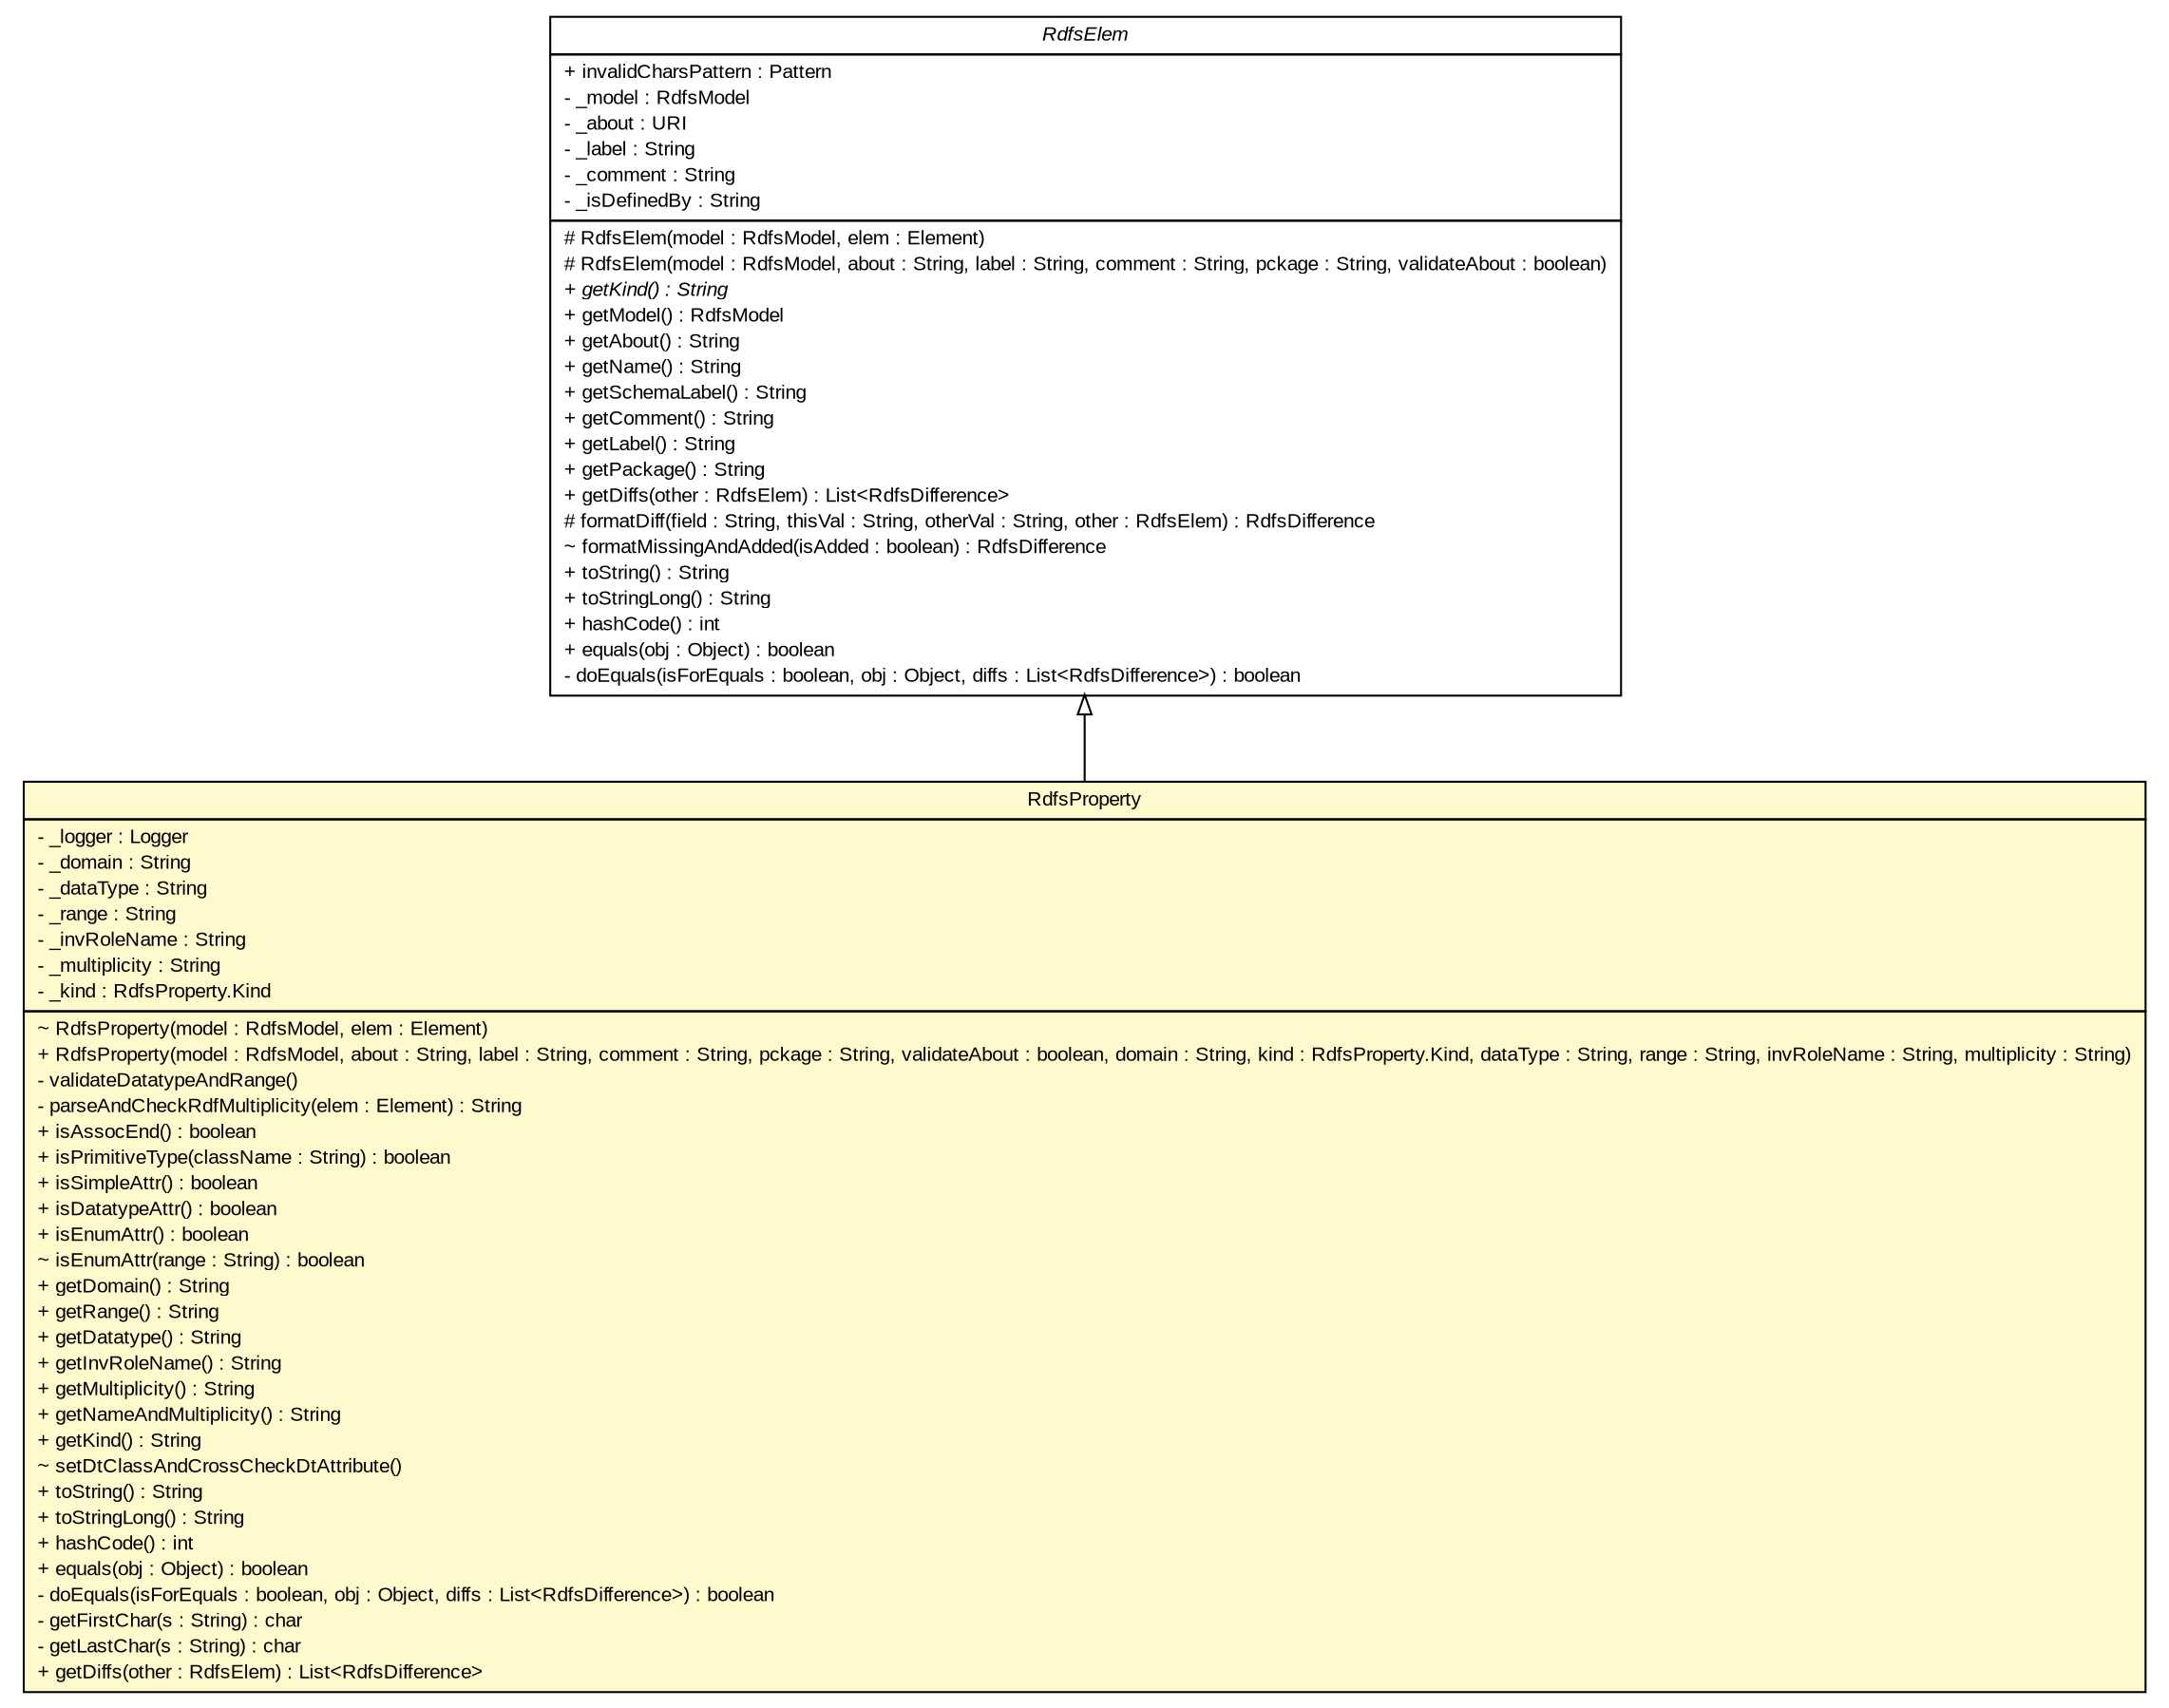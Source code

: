 #!/usr/local/bin/dot
#
# Class diagram 
# Generated by UMLGraph version R5_6_6-6-g3bdff0 (http://www.umlgraph.org/)
#

digraph G {
	edge [fontname="arial",fontsize=10,labelfontname="arial",labelfontsize=10];
	node [fontname="arial",fontsize=10,shape=plaintext];
	nodesep=0.25;
	ranksep=0.5;
	// org.tanjakostic.jcleancim.experimental.builder.rdfs.RdfsProperty
	c170739 [label=<<table title="org.tanjakostic.jcleancim.experimental.builder.rdfs.RdfsProperty" border="0" cellborder="1" cellspacing="0" cellpadding="2" port="p" bgcolor="lemonChiffon" href="./RdfsProperty.html">
		<tr><td><table border="0" cellspacing="0" cellpadding="1">
<tr><td align="center" balign="center"> RdfsProperty </td></tr>
		</table></td></tr>
		<tr><td><table border="0" cellspacing="0" cellpadding="1">
<tr><td align="left" balign="left"> - _logger : Logger </td></tr>
<tr><td align="left" balign="left"> - _domain : String </td></tr>
<tr><td align="left" balign="left"> - _dataType : String </td></tr>
<tr><td align="left" balign="left"> - _range : String </td></tr>
<tr><td align="left" balign="left"> - _invRoleName : String </td></tr>
<tr><td align="left" balign="left"> - _multiplicity : String </td></tr>
<tr><td align="left" balign="left"> - _kind : RdfsProperty.Kind </td></tr>
		</table></td></tr>
		<tr><td><table border="0" cellspacing="0" cellpadding="1">
<tr><td align="left" balign="left"> ~ RdfsProperty(model : RdfsModel, elem : Element) </td></tr>
<tr><td align="left" balign="left"> + RdfsProperty(model : RdfsModel, about : String, label : String, comment : String, pckage : String, validateAbout : boolean, domain : String, kind : RdfsProperty.Kind, dataType : String, range : String, invRoleName : String, multiplicity : String) </td></tr>
<tr><td align="left" balign="left"> - validateDatatypeAndRange() </td></tr>
<tr><td align="left" balign="left"> - parseAndCheckRdfMultiplicity(elem : Element) : String </td></tr>
<tr><td align="left" balign="left"> + isAssocEnd() : boolean </td></tr>
<tr><td align="left" balign="left"> + isPrimitiveType(className : String) : boolean </td></tr>
<tr><td align="left" balign="left"> + isSimpleAttr() : boolean </td></tr>
<tr><td align="left" balign="left"> + isDatatypeAttr() : boolean </td></tr>
<tr><td align="left" balign="left"> + isEnumAttr() : boolean </td></tr>
<tr><td align="left" balign="left"> ~ isEnumAttr(range : String) : boolean </td></tr>
<tr><td align="left" balign="left"> + getDomain() : String </td></tr>
<tr><td align="left" balign="left"> + getRange() : String </td></tr>
<tr><td align="left" balign="left"> + getDatatype() : String </td></tr>
<tr><td align="left" balign="left"> + getInvRoleName() : String </td></tr>
<tr><td align="left" balign="left"> + getMultiplicity() : String </td></tr>
<tr><td align="left" balign="left"> + getNameAndMultiplicity() : String </td></tr>
<tr><td align="left" balign="left"> + getKind() : String </td></tr>
<tr><td align="left" balign="left"> ~ setDtClassAndCrossCheckDtAttribute() </td></tr>
<tr><td align="left" balign="left"> + toString() : String </td></tr>
<tr><td align="left" balign="left"> + toStringLong() : String </td></tr>
<tr><td align="left" balign="left"> + hashCode() : int </td></tr>
<tr><td align="left" balign="left"> + equals(obj : Object) : boolean </td></tr>
<tr><td align="left" balign="left"> - doEquals(isForEquals : boolean, obj : Object, diffs : List&lt;RdfsDifference&gt;) : boolean </td></tr>
<tr><td align="left" balign="left"> - getFirstChar(s : String) : char </td></tr>
<tr><td align="left" balign="left"> - getLastChar(s : String) : char </td></tr>
<tr><td align="left" balign="left"> + getDiffs(other : RdfsElem) : List&lt;RdfsDifference&gt; </td></tr>
		</table></td></tr>
		</table>>, URL="./RdfsProperty.html", fontname="arial", fontcolor="black", fontsize=10.0];
	// org.tanjakostic.jcleancim.experimental.builder.rdfs.RdfsElem
	c170745 [label=<<table title="org.tanjakostic.jcleancim.experimental.builder.rdfs.RdfsElem" border="0" cellborder="1" cellspacing="0" cellpadding="2" port="p" href="./RdfsElem.html">
		<tr><td><table border="0" cellspacing="0" cellpadding="1">
<tr><td align="center" balign="center"><font face="Arial Italic"> RdfsElem </font></td></tr>
		</table></td></tr>
		<tr><td><table border="0" cellspacing="0" cellpadding="1">
<tr><td align="left" balign="left"> + invalidCharsPattern : Pattern </td></tr>
<tr><td align="left" balign="left"> - _model : RdfsModel </td></tr>
<tr><td align="left" balign="left"> - _about : URI </td></tr>
<tr><td align="left" balign="left"> - _label : String </td></tr>
<tr><td align="left" balign="left"> - _comment : String </td></tr>
<tr><td align="left" balign="left"> - _isDefinedBy : String </td></tr>
		</table></td></tr>
		<tr><td><table border="0" cellspacing="0" cellpadding="1">
<tr><td align="left" balign="left"> # RdfsElem(model : RdfsModel, elem : Element) </td></tr>
<tr><td align="left" balign="left"> # RdfsElem(model : RdfsModel, about : String, label : String, comment : String, pckage : String, validateAbout : boolean) </td></tr>
<tr><td align="left" balign="left"><font face="Arial Italic" point-size="10.0"> + getKind() : String </font></td></tr>
<tr><td align="left" balign="left"> + getModel() : RdfsModel </td></tr>
<tr><td align="left" balign="left"> + getAbout() : String </td></tr>
<tr><td align="left" balign="left"> + getName() : String </td></tr>
<tr><td align="left" balign="left"> + getSchemaLabel() : String </td></tr>
<tr><td align="left" balign="left"> + getComment() : String </td></tr>
<tr><td align="left" balign="left"> + getLabel() : String </td></tr>
<tr><td align="left" balign="left"> + getPackage() : String </td></tr>
<tr><td align="left" balign="left"> + getDiffs(other : RdfsElem) : List&lt;RdfsDifference&gt; </td></tr>
<tr><td align="left" balign="left"> # formatDiff(field : String, thisVal : String, otherVal : String, other : RdfsElem) : RdfsDifference </td></tr>
<tr><td align="left" balign="left"> ~ formatMissingAndAdded(isAdded : boolean) : RdfsDifference </td></tr>
<tr><td align="left" balign="left"> + toString() : String </td></tr>
<tr><td align="left" balign="left"> + toStringLong() : String </td></tr>
<tr><td align="left" balign="left"> + hashCode() : int </td></tr>
<tr><td align="left" balign="left"> + equals(obj : Object) : boolean </td></tr>
<tr><td align="left" balign="left"> - doEquals(isForEquals : boolean, obj : Object, diffs : List&lt;RdfsDifference&gt;) : boolean </td></tr>
		</table></td></tr>
		</table>>, URL="./RdfsElem.html", fontname="arial", fontcolor="black", fontsize=10.0];
	//org.tanjakostic.jcleancim.experimental.builder.rdfs.RdfsProperty extends org.tanjakostic.jcleancim.experimental.builder.rdfs.RdfsElem
	c170745:p -> c170739:p [dir=back,arrowtail=empty];
}

